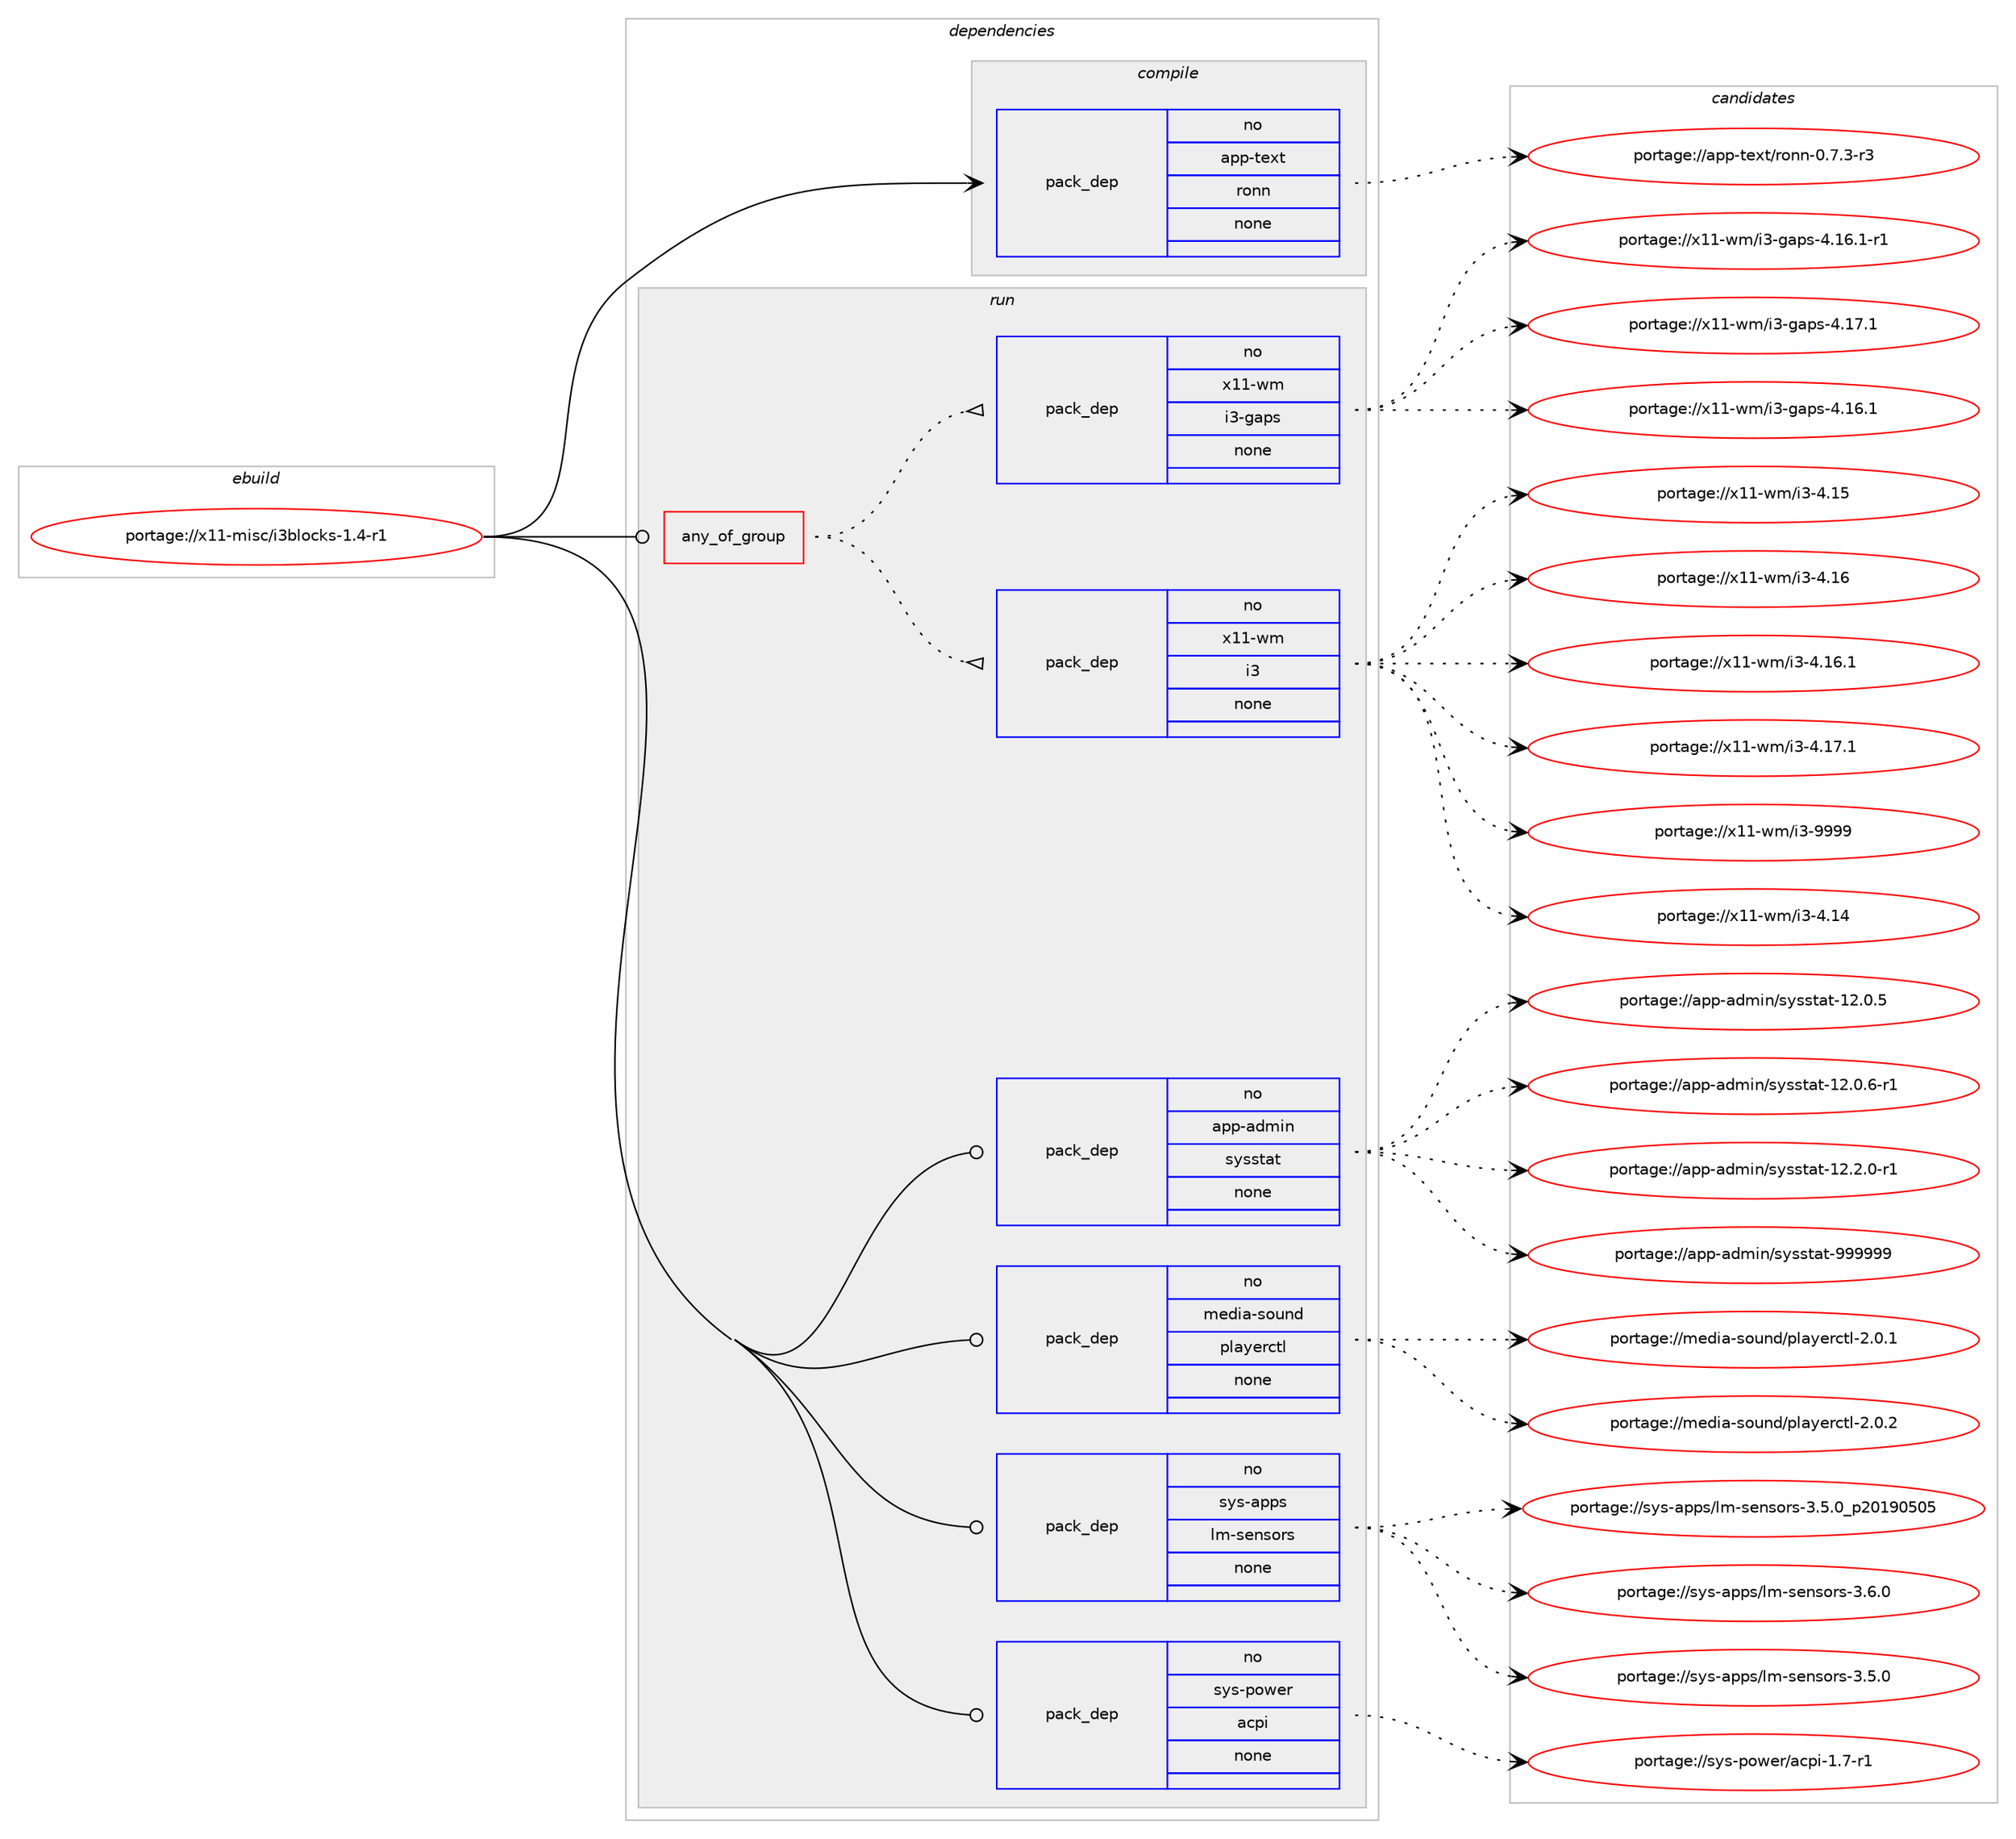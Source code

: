 digraph prolog {

# *************
# Graph options
# *************

newrank=true;
concentrate=true;
compound=true;
graph [rankdir=LR,fontname=Helvetica,fontsize=10,ranksep=1.5];#, ranksep=2.5, nodesep=0.2];
edge  [arrowhead=vee];
node  [fontname=Helvetica,fontsize=10];

# **********
# The ebuild
# **********

subgraph cluster_leftcol {
color=gray;
rank=same;
label=<<i>ebuild</i>>;
id [label="portage://x11-misc/i3blocks-1.4-r1", color=red, width=4, href="../x11-misc/i3blocks-1.4-r1.svg"];
}

# ****************
# The dependencies
# ****************

subgraph cluster_midcol {
color=gray;
label=<<i>dependencies</i>>;
subgraph cluster_compile {
fillcolor="#eeeeee";
style=filled;
label=<<i>compile</i>>;
subgraph pack336051 {
dependency452543 [label=<<TABLE BORDER="0" CELLBORDER="1" CELLSPACING="0" CELLPADDING="4" WIDTH="220"><TR><TD ROWSPAN="6" CELLPADDING="30">pack_dep</TD></TR><TR><TD WIDTH="110">no</TD></TR><TR><TD>app-text</TD></TR><TR><TD>ronn</TD></TR><TR><TD>none</TD></TR><TR><TD></TD></TR></TABLE>>, shape=none, color=blue];
}
id:e -> dependency452543:w [weight=20,style="solid",arrowhead="vee"];
}
subgraph cluster_compileandrun {
fillcolor="#eeeeee";
style=filled;
label=<<i>compile and run</i>>;
}
subgraph cluster_run {
fillcolor="#eeeeee";
style=filled;
label=<<i>run</i>>;
subgraph any7859 {
dependency452544 [label=<<TABLE BORDER="0" CELLBORDER="1" CELLSPACING="0" CELLPADDING="4"><TR><TD CELLPADDING="10">any_of_group</TD></TR></TABLE>>, shape=none, color=red];subgraph pack336052 {
dependency452545 [label=<<TABLE BORDER="0" CELLBORDER="1" CELLSPACING="0" CELLPADDING="4" WIDTH="220"><TR><TD ROWSPAN="6" CELLPADDING="30">pack_dep</TD></TR><TR><TD WIDTH="110">no</TD></TR><TR><TD>x11-wm</TD></TR><TR><TD>i3</TD></TR><TR><TD>none</TD></TR><TR><TD></TD></TR></TABLE>>, shape=none, color=blue];
}
dependency452544:e -> dependency452545:w [weight=20,style="dotted",arrowhead="oinv"];
subgraph pack336053 {
dependency452546 [label=<<TABLE BORDER="0" CELLBORDER="1" CELLSPACING="0" CELLPADDING="4" WIDTH="220"><TR><TD ROWSPAN="6" CELLPADDING="30">pack_dep</TD></TR><TR><TD WIDTH="110">no</TD></TR><TR><TD>x11-wm</TD></TR><TR><TD>i3-gaps</TD></TR><TR><TD>none</TD></TR><TR><TD></TD></TR></TABLE>>, shape=none, color=blue];
}
dependency452544:e -> dependency452546:w [weight=20,style="dotted",arrowhead="oinv"];
}
id:e -> dependency452544:w [weight=20,style="solid",arrowhead="odot"];
subgraph pack336054 {
dependency452547 [label=<<TABLE BORDER="0" CELLBORDER="1" CELLSPACING="0" CELLPADDING="4" WIDTH="220"><TR><TD ROWSPAN="6" CELLPADDING="30">pack_dep</TD></TR><TR><TD WIDTH="110">no</TD></TR><TR><TD>app-admin</TD></TR><TR><TD>sysstat</TD></TR><TR><TD>none</TD></TR><TR><TD></TD></TR></TABLE>>, shape=none, color=blue];
}
id:e -> dependency452547:w [weight=20,style="solid",arrowhead="odot"];
subgraph pack336055 {
dependency452548 [label=<<TABLE BORDER="0" CELLBORDER="1" CELLSPACING="0" CELLPADDING="4" WIDTH="220"><TR><TD ROWSPAN="6" CELLPADDING="30">pack_dep</TD></TR><TR><TD WIDTH="110">no</TD></TR><TR><TD>media-sound</TD></TR><TR><TD>playerctl</TD></TR><TR><TD>none</TD></TR><TR><TD></TD></TR></TABLE>>, shape=none, color=blue];
}
id:e -> dependency452548:w [weight=20,style="solid",arrowhead="odot"];
subgraph pack336056 {
dependency452549 [label=<<TABLE BORDER="0" CELLBORDER="1" CELLSPACING="0" CELLPADDING="4" WIDTH="220"><TR><TD ROWSPAN="6" CELLPADDING="30">pack_dep</TD></TR><TR><TD WIDTH="110">no</TD></TR><TR><TD>sys-apps</TD></TR><TR><TD>lm-sensors</TD></TR><TR><TD>none</TD></TR><TR><TD></TD></TR></TABLE>>, shape=none, color=blue];
}
id:e -> dependency452549:w [weight=20,style="solid",arrowhead="odot"];
subgraph pack336057 {
dependency452550 [label=<<TABLE BORDER="0" CELLBORDER="1" CELLSPACING="0" CELLPADDING="4" WIDTH="220"><TR><TD ROWSPAN="6" CELLPADDING="30">pack_dep</TD></TR><TR><TD WIDTH="110">no</TD></TR><TR><TD>sys-power</TD></TR><TR><TD>acpi</TD></TR><TR><TD>none</TD></TR><TR><TD></TD></TR></TABLE>>, shape=none, color=blue];
}
id:e -> dependency452550:w [weight=20,style="solid",arrowhead="odot"];
}
}

# **************
# The candidates
# **************

subgraph cluster_choices {
rank=same;
color=gray;
label=<<i>candidates</i>>;

subgraph choice336051 {
color=black;
nodesep=1;
choiceportage9711211245116101120116471141111101104548465546514511451 [label="portage://app-text/ronn-0.7.3-r3", color=red, width=4,href="../app-text/ronn-0.7.3-r3.svg"];
dependency452543:e -> choiceportage9711211245116101120116471141111101104548465546514511451:w [style=dotted,weight="100"];
}
subgraph choice336052 {
color=black;
nodesep=1;
choiceportage12049494511910947105514552464952 [label="portage://x11-wm/i3-4.14", color=red, width=4,href="../x11-wm/i3-4.14.svg"];
choiceportage12049494511910947105514552464953 [label="portage://x11-wm/i3-4.15", color=red, width=4,href="../x11-wm/i3-4.15.svg"];
choiceportage12049494511910947105514552464954 [label="portage://x11-wm/i3-4.16", color=red, width=4,href="../x11-wm/i3-4.16.svg"];
choiceportage120494945119109471055145524649544649 [label="portage://x11-wm/i3-4.16.1", color=red, width=4,href="../x11-wm/i3-4.16.1.svg"];
choiceportage120494945119109471055145524649554649 [label="portage://x11-wm/i3-4.17.1", color=red, width=4,href="../x11-wm/i3-4.17.1.svg"];
choiceportage12049494511910947105514557575757 [label="portage://x11-wm/i3-9999", color=red, width=4,href="../x11-wm/i3-9999.svg"];
dependency452545:e -> choiceportage12049494511910947105514552464952:w [style=dotted,weight="100"];
dependency452545:e -> choiceportage12049494511910947105514552464953:w [style=dotted,weight="100"];
dependency452545:e -> choiceportage12049494511910947105514552464954:w [style=dotted,weight="100"];
dependency452545:e -> choiceportage120494945119109471055145524649544649:w [style=dotted,weight="100"];
dependency452545:e -> choiceportage120494945119109471055145524649554649:w [style=dotted,weight="100"];
dependency452545:e -> choiceportage12049494511910947105514557575757:w [style=dotted,weight="100"];
}
subgraph choice336053 {
color=black;
nodesep=1;
choiceportage1204949451191094710551451039711211545524649544649 [label="portage://x11-wm/i3-gaps-4.16.1", color=red, width=4,href="../x11-wm/i3-gaps-4.16.1.svg"];
choiceportage12049494511910947105514510397112115455246495446494511449 [label="portage://x11-wm/i3-gaps-4.16.1-r1", color=red, width=4,href="../x11-wm/i3-gaps-4.16.1-r1.svg"];
choiceportage1204949451191094710551451039711211545524649554649 [label="portage://x11-wm/i3-gaps-4.17.1", color=red, width=4,href="../x11-wm/i3-gaps-4.17.1.svg"];
dependency452546:e -> choiceportage1204949451191094710551451039711211545524649544649:w [style=dotted,weight="100"];
dependency452546:e -> choiceportage12049494511910947105514510397112115455246495446494511449:w [style=dotted,weight="100"];
dependency452546:e -> choiceportage1204949451191094710551451039711211545524649554649:w [style=dotted,weight="100"];
}
subgraph choice336054 {
color=black;
nodesep=1;
choiceportage971121124597100109105110471151211151151169711645495046484653 [label="portage://app-admin/sysstat-12.0.5", color=red, width=4,href="../app-admin/sysstat-12.0.5.svg"];
choiceportage9711211245971001091051104711512111511511697116454950464846544511449 [label="portage://app-admin/sysstat-12.0.6-r1", color=red, width=4,href="../app-admin/sysstat-12.0.6-r1.svg"];
choiceportage9711211245971001091051104711512111511511697116454950465046484511449 [label="portage://app-admin/sysstat-12.2.0-r1", color=red, width=4,href="../app-admin/sysstat-12.2.0-r1.svg"];
choiceportage971121124597100109105110471151211151151169711645575757575757 [label="portage://app-admin/sysstat-999999", color=red, width=4,href="../app-admin/sysstat-999999.svg"];
dependency452547:e -> choiceportage971121124597100109105110471151211151151169711645495046484653:w [style=dotted,weight="100"];
dependency452547:e -> choiceportage9711211245971001091051104711512111511511697116454950464846544511449:w [style=dotted,weight="100"];
dependency452547:e -> choiceportage9711211245971001091051104711512111511511697116454950465046484511449:w [style=dotted,weight="100"];
dependency452547:e -> choiceportage971121124597100109105110471151211151151169711645575757575757:w [style=dotted,weight="100"];
}
subgraph choice336055 {
color=black;
nodesep=1;
choiceportage1091011001059745115111117110100471121089712110111499116108455046484649 [label="portage://media-sound/playerctl-2.0.1", color=red, width=4,href="../media-sound/playerctl-2.0.1.svg"];
choiceportage1091011001059745115111117110100471121089712110111499116108455046484650 [label="portage://media-sound/playerctl-2.0.2", color=red, width=4,href="../media-sound/playerctl-2.0.2.svg"];
dependency452548:e -> choiceportage1091011001059745115111117110100471121089712110111499116108455046484649:w [style=dotted,weight="100"];
dependency452548:e -> choiceportage1091011001059745115111117110100471121089712110111499116108455046484650:w [style=dotted,weight="100"];
}
subgraph choice336056 {
color=black;
nodesep=1;
choiceportage11512111545971121121154710810945115101110115111114115455146534648 [label="portage://sys-apps/lm-sensors-3.5.0", color=red, width=4,href="../sys-apps/lm-sensors-3.5.0.svg"];
choiceportage11512111545971121121154710810945115101110115111114115455146534648951125048495748534853 [label="portage://sys-apps/lm-sensors-3.5.0_p20190505", color=red, width=4,href="../sys-apps/lm-sensors-3.5.0_p20190505.svg"];
choiceportage11512111545971121121154710810945115101110115111114115455146544648 [label="portage://sys-apps/lm-sensors-3.6.0", color=red, width=4,href="../sys-apps/lm-sensors-3.6.0.svg"];
dependency452549:e -> choiceportage11512111545971121121154710810945115101110115111114115455146534648:w [style=dotted,weight="100"];
dependency452549:e -> choiceportage11512111545971121121154710810945115101110115111114115455146534648951125048495748534853:w [style=dotted,weight="100"];
dependency452549:e -> choiceportage11512111545971121121154710810945115101110115111114115455146544648:w [style=dotted,weight="100"];
}
subgraph choice336057 {
color=black;
nodesep=1;
choiceportage11512111545112111119101114479799112105454946554511449 [label="portage://sys-power/acpi-1.7-r1", color=red, width=4,href="../sys-power/acpi-1.7-r1.svg"];
dependency452550:e -> choiceportage11512111545112111119101114479799112105454946554511449:w [style=dotted,weight="100"];
}
}

}

